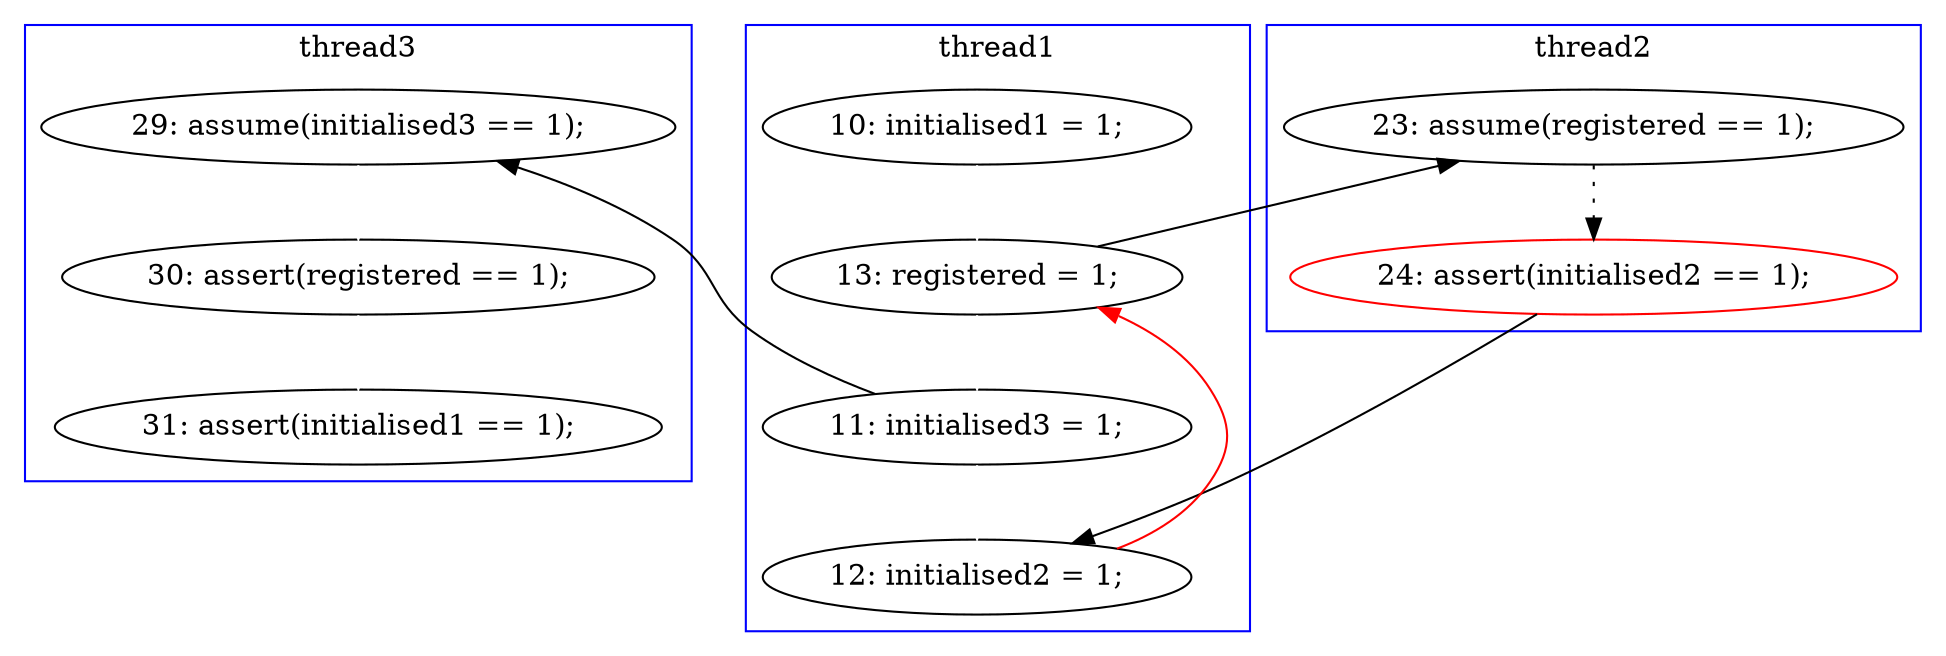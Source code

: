 digraph Counterexample {
	23 -> 28 [color = white, style = solid]
	21 -> 23 [color = white, style = solid]
	17 -> 21 [color = black, style = solid, constraint = false]
	16 -> 17 [color = white, style = solid]
	18 -> 19 [color = black, style = dotted]
	14 -> 16 [color = white, style = solid]
	17 -> 20 [color = white, style = solid]
	20 -> 16 [color = red, style = solid, constraint = false]
	16 -> 18 [color = black, style = solid, constraint = false]
	19 -> 20 [color = black, style = solid, constraint = false]
	subgraph cluster1 {
		label = thread1
		color = blue
		17  [label = "11: initialised3 = 1;"]
		14  [label = "10: initialised1 = 1;"]
		16  [label = "13: registered = 1;"]
		20  [label = "12: initialised2 = 1;"]
	}
	subgraph cluster2 {
		label = thread2
		color = blue
		19  [label = "24: assert(initialised2 == 1);", color = red]
		18  [label = "23: assume(registered == 1);"]
	}
	subgraph cluster3 {
		label = thread3
		color = blue
		21  [label = "29: assume(initialised3 == 1);"]
		23  [label = "30: assert(registered == 1);"]
		28  [label = "31: assert(initialised1 == 1);"]
	}
}